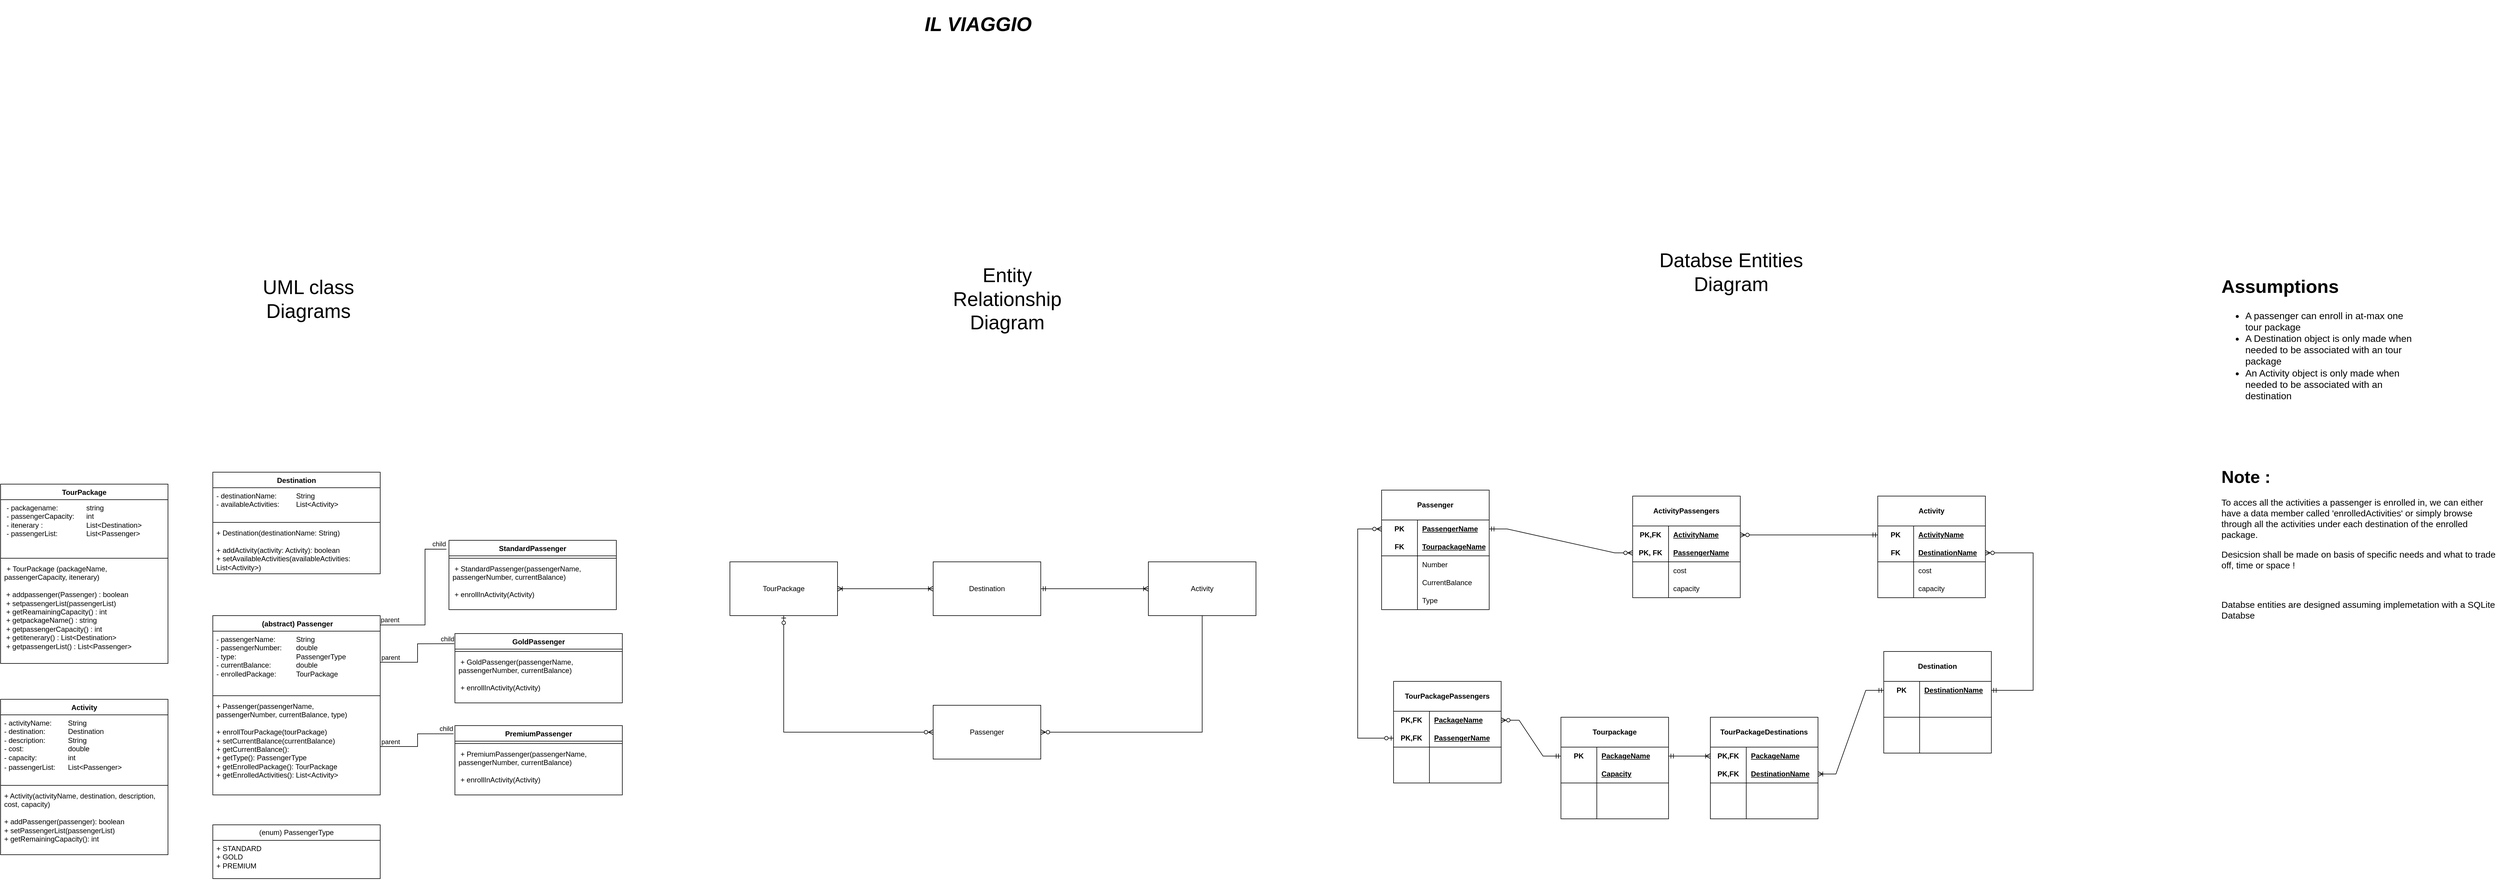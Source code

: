 <mxfile version="23.1.7" type="device">
  <diagram name="Page-1" id="e7e014a7-5840-1c2e-5031-d8a46d1fe8dd">
    <mxGraphModel dx="5293" dy="3886" grid="1" gridSize="10" guides="1" tooltips="1" connect="1" arrows="1" fold="1" page="1" pageScale="1" pageWidth="1169" pageHeight="826" background="none" math="0" shadow="0">
      <root>
        <mxCell id="0" />
        <mxCell id="1" parent="0" />
        <mxCell id="3XWq_ZR8eSszFhjnecql-42" value="Destination" style="swimlane;fontStyle=1;align=center;verticalAlign=top;childLayout=stackLayout;horizontal=1;startSize=26;horizontalStack=0;resizeParent=1;resizeParentMax=0;resizeLast=0;collapsible=1;marginBottom=0;whiteSpace=wrap;html=1;" parent="1" vertex="1">
          <mxGeometry x="425" y="60" width="280" height="170" as="geometry">
            <mxRectangle x="440" y="190" width="110" height="30" as="alternateBounds" />
          </mxGeometry>
        </mxCell>
        <mxCell id="3XWq_ZR8eSszFhjnecql-43" value="- destinationName: &lt;span style=&quot;white-space: pre;&quot;&gt;&#x9;&lt;span style=&quot;white-space: pre;&quot;&gt;&#x9;&lt;/span&gt;&lt;/span&gt;String&lt;br&gt;- availableActivities: &lt;span style=&quot;white-space: pre;&quot;&gt;&#x9;&lt;/span&gt;List&amp;lt;Activity&amp;gt;" style="text;strokeColor=none;fillColor=none;align=left;verticalAlign=top;spacingLeft=4;spacingRight=4;overflow=hidden;rotatable=0;points=[[0,0.5],[1,0.5]];portConstraint=eastwest;whiteSpace=wrap;html=1;" parent="3XWq_ZR8eSszFhjnecql-42" vertex="1">
          <mxGeometry y="26" width="280" height="54" as="geometry" />
        </mxCell>
        <mxCell id="3XWq_ZR8eSszFhjnecql-44" value="" style="line;strokeWidth=1;fillColor=none;align=left;verticalAlign=middle;spacingTop=-1;spacingLeft=3;spacingRight=3;rotatable=0;labelPosition=right;points=[];portConstraint=eastwest;strokeColor=inherit;" parent="3XWq_ZR8eSszFhjnecql-42" vertex="1">
          <mxGeometry y="80" width="280" height="8" as="geometry" />
        </mxCell>
        <mxCell id="3XWq_ZR8eSszFhjnecql-45" value="+ Destination(destinationName: String)&lt;br&gt;&lt;br&gt;+ addActivity(activity: Activity): boolean&lt;br&gt;+ setAvailableActivities(availableActivities: List&amp;lt;Activity&amp;gt;)&lt;br&gt;    " style="text;strokeColor=none;fillColor=none;align=left;verticalAlign=top;spacingLeft=4;spacingRight=4;overflow=hidden;rotatable=0;points=[[0,0.5],[1,0.5]];portConstraint=eastwest;whiteSpace=wrap;html=1;" parent="3XWq_ZR8eSszFhjnecql-42" vertex="1">
          <mxGeometry y="88" width="280" height="82" as="geometry" />
        </mxCell>
        <mxCell id="3XWq_ZR8eSszFhjnecql-46" value="Activity" style="swimlane;fontStyle=1;align=center;verticalAlign=top;childLayout=stackLayout;horizontal=1;startSize=26;horizontalStack=0;resizeParent=1;resizeParentMax=0;resizeLast=0;collapsible=1;marginBottom=0;whiteSpace=wrap;html=1;" parent="1" vertex="1">
          <mxGeometry x="70" y="440" width="280" height="260" as="geometry" />
        </mxCell>
        <mxCell id="3XWq_ZR8eSszFhjnecql-47" value="- activityName: &lt;span style=&quot;white-space: pre;&quot;&gt;&#x9;&lt;/span&gt;String&lt;br&gt;    - destination: &lt;span style=&quot;white-space: pre;&quot;&gt;&#x9;&lt;/span&gt;&lt;span style=&quot;white-space: pre;&quot;&gt;&#x9;&lt;/span&gt;Destination&lt;br&gt;    - description: &lt;span style=&quot;white-space: pre;&quot;&gt;&#x9;&lt;/span&gt;&lt;span style=&quot;white-space: pre;&quot;&gt;&#x9;&lt;/span&gt;String&lt;br&gt;- cost:&amp;nbsp;&lt;span style=&quot;white-space: pre;&quot;&gt;&#x9;&lt;/span&gt;&lt;span style=&quot;white-space: pre;&quot;&gt;&#x9;&lt;/span&gt;&lt;span style=&quot;white-space: pre;&quot;&gt;&#x9;&lt;/span&gt;double&lt;br&gt;- capacity:&lt;span style=&quot;white-space: pre;&quot;&gt;&#x9;&lt;/span&gt;&lt;span style=&quot;white-space: pre;&quot;&gt;&#x9;&lt;/span&gt;int&lt;br&gt;- passengerList: &lt;span style=&quot;white-space: pre;&quot;&gt;&#x9;&lt;/span&gt;List&amp;lt;Passenger&amp;gt;&lt;span style=&quot;color: rgb(255, 255, 255); font-family: &amp;quot;Söhne Mono&amp;quot;, Monaco, &amp;quot;Andale Mono&amp;quot;, &amp;quot;Ubuntu Mono&amp;quot;, monospace; font-size: 14px; background-color: rgb(13, 13, 13);&quot;&gt;&lt;br&gt;&lt;/span&gt;" style="text;strokeColor=none;fillColor=none;align=left;verticalAlign=top;spacingLeft=4;spacingRight=4;overflow=hidden;rotatable=0;points=[[0,0.5],[1,0.5]];portConstraint=eastwest;whiteSpace=wrap;html=1;" parent="3XWq_ZR8eSszFhjnecql-46" vertex="1">
          <mxGeometry y="26" width="280" height="114" as="geometry" />
        </mxCell>
        <mxCell id="3XWq_ZR8eSszFhjnecql-48" value="" style="line;strokeWidth=1;fillColor=none;align=left;verticalAlign=middle;spacingTop=-1;spacingLeft=3;spacingRight=3;rotatable=0;labelPosition=right;points=[];portConstraint=eastwest;strokeColor=inherit;" parent="3XWq_ZR8eSszFhjnecql-46" vertex="1">
          <mxGeometry y="140" width="280" height="8" as="geometry" />
        </mxCell>
        <mxCell id="3XWq_ZR8eSszFhjnecql-49" value="+ Activity(activityName, destination, description, cost, capacity)&lt;br&gt;&lt;br&gt;+ addPassenger(passenger): boolean&lt;br&gt;+ setPassengerList(passengerList)&lt;br&gt;+ getRemainingCapacity(): int" style="text;strokeColor=none;fillColor=none;align=left;verticalAlign=top;spacingLeft=4;spacingRight=4;overflow=hidden;rotatable=0;points=[[0,0.5],[1,0.5]];portConstraint=eastwest;whiteSpace=wrap;html=1;" parent="3XWq_ZR8eSszFhjnecql-46" vertex="1">
          <mxGeometry y="148" width="280" height="112" as="geometry" />
        </mxCell>
        <mxCell id="3XWq_ZR8eSszFhjnecql-50" value="&amp;nbsp;(abstract) Passenger" style="swimlane;fontStyle=1;align=center;verticalAlign=top;childLayout=stackLayout;horizontal=1;startSize=26;horizontalStack=0;resizeParent=1;resizeParentMax=0;resizeLast=0;collapsible=1;marginBottom=0;whiteSpace=wrap;html=1;" parent="1" vertex="1">
          <mxGeometry x="425" y="300" width="280" height="300" as="geometry" />
        </mxCell>
        <mxCell id="3XWq_ZR8eSszFhjnecql-51" value="- passengerName: &lt;span style=&quot;white-space: pre;&quot;&gt;&#x9;&lt;/span&gt;&lt;span style=&quot;white-space: pre;&quot;&gt;&#x9;&lt;/span&gt;String&lt;br&gt;- passengerNumber: &lt;span style=&quot;white-space: pre;&quot;&gt;&#x9;&lt;/span&gt;double&lt;br&gt;- type: &lt;span style=&quot;white-space: pre;&quot;&gt;&#x9;&lt;/span&gt;&lt;span style=&quot;white-space: pre;&quot;&gt;&#x9;&lt;/span&gt;&lt;span style=&quot;white-space: pre;&quot;&gt;&#x9;&lt;/span&gt;&lt;span style=&quot;white-space: pre;&quot;&gt;&#x9;&lt;/span&gt;PassengerType&lt;br&gt;- currentBalance: &lt;span style=&quot;white-space: pre;&quot;&gt;&#x9;&lt;/span&gt;&lt;span style=&quot;white-space: pre;&quot;&gt;&#x9;&lt;/span&gt;double&lt;br&gt;- enrolledPackage: &lt;span style=&quot;white-space: pre;&quot;&gt;&#x9;&lt;/span&gt;&lt;span style=&quot;white-space: pre;&quot;&gt;&#x9;&lt;/span&gt;TourPackage" style="text;strokeColor=none;fillColor=none;align=left;verticalAlign=top;spacingLeft=4;spacingRight=4;overflow=hidden;rotatable=0;points=[[0,0.5],[1,0.5]];portConstraint=eastwest;whiteSpace=wrap;html=1;" parent="3XWq_ZR8eSszFhjnecql-50" vertex="1">
          <mxGeometry y="26" width="280" height="104" as="geometry" />
        </mxCell>
        <mxCell id="3XWq_ZR8eSszFhjnecql-52" value="" style="line;strokeWidth=1;fillColor=none;align=left;verticalAlign=middle;spacingTop=-1;spacingLeft=3;spacingRight=3;rotatable=0;labelPosition=right;points=[];portConstraint=eastwest;strokeColor=inherit;" parent="3XWq_ZR8eSszFhjnecql-50" vertex="1">
          <mxGeometry y="130" width="280" height="8" as="geometry" />
        </mxCell>
        <mxCell id="3XWq_ZR8eSszFhjnecql-53" value="+ Passenger(passengerName,&amp;nbsp; passengerNumber, currentBalance, type)&lt;br&gt;&lt;br&gt;+ enrollTourPackage(tourPackage)&lt;br&gt;    + setCurrentBalance(currentBalance)&lt;br&gt; + getCurrentBalance():&lt;br&gt; + getType(): PassengerType&lt;br&gt;    + getEnrolledPackage(): TourPackage&lt;br&gt;    + getEnrolledActivities(): List&amp;lt;Activity&amp;gt;&lt;div&gt;&lt;br&gt;&lt;/div&gt;" style="text;strokeColor=none;fillColor=none;align=left;verticalAlign=top;spacingLeft=4;spacingRight=4;overflow=hidden;rotatable=0;points=[[0,0.5],[1,0.5]];portConstraint=eastwest;whiteSpace=wrap;html=1;" parent="3XWq_ZR8eSszFhjnecql-50" vertex="1">
          <mxGeometry y="138" width="280" height="162" as="geometry" />
        </mxCell>
        <mxCell id="3XWq_ZR8eSszFhjnecql-55" value="TourPackage" style="swimlane;fontStyle=1;align=center;verticalAlign=top;childLayout=stackLayout;horizontal=1;startSize=26;horizontalStack=0;resizeParent=1;resizeParentMax=0;resizeLast=0;collapsible=1;marginBottom=0;whiteSpace=wrap;html=1;" parent="1" vertex="1">
          <mxGeometry x="70" y="80" width="280" height="300" as="geometry" />
        </mxCell>
        <mxCell id="3XWq_ZR8eSszFhjnecql-56" value="&lt;p style=&quot;border-color: var(--border-color); margin: 0px 0px 0px 4px;&quot;&gt;- packagename:&amp;nbsp;&lt;span style=&quot;white-space: pre;&quot;&gt;&amp;nbsp;&amp;nbsp;&amp;nbsp;&amp;nbsp;&lt;span style=&quot;white-space: pre;&quot;&gt;&#x9;&lt;/span&gt;&lt;span style=&quot;white-space: pre;&quot;&gt;&#x9;&lt;/span&gt;&lt;/span&gt;&lt;span style=&quot;border-color: var(--border-color);&quot;&gt;&lt;/span&gt;string&lt;/p&gt;&lt;p style=&quot;border-color: var(--border-color); margin: 0px 0px 0px 4px;&quot;&gt;- passengerCapacity:&amp;nbsp;&lt;span style=&quot;border-color: var(--border-color);&quot;&gt;&lt;span style=&quot;white-space: pre;&quot;&gt;&amp;nbsp;&amp;nbsp;&amp;nbsp;&amp;nbsp;&lt;span style=&quot;white-space: pre;&quot;&gt;&#x9;&lt;/span&gt;&lt;/span&gt;&lt;/span&gt;int&lt;/p&gt;&lt;p style=&quot;border-color: var(--border-color); margin: 0px 0px 0px 4px;&quot;&gt;- itenerary :&amp;nbsp;&lt;span style=&quot;border-color: var(--border-color);&quot;&gt;&lt;span style=&quot;white-space: pre;&quot;&gt;&amp;nbsp;&amp;nbsp;&amp;nbsp;&amp;nbsp;&lt;/span&gt;&lt;/span&gt;&lt;span style=&quot;border-color: var(--border-color);&quot;&gt;&lt;span style=&quot;white-space: pre;&quot;&gt;&amp;nbsp;&amp;nbsp;&amp;nbsp;&amp;nbsp;&lt;/span&gt;&lt;/span&gt;&lt;span style=&quot;border-color: var(--border-color);&quot;&gt;&lt;span style=&quot;white-space: pre;&quot;&gt;&amp;nbsp;&amp;nbsp;&amp;nbsp;&amp;nbsp;&lt;span style=&quot;white-space: pre;&quot;&gt;&#x9;&lt;/span&gt;&lt;span style=&quot;white-space: pre;&quot;&gt;&#x9;&lt;/span&gt;&lt;/span&gt;&lt;/span&gt;List&amp;lt;Destination&amp;gt;&lt;/p&gt;&lt;p style=&quot;border-color: var(--border-color); margin: 0px 0px 0px 4px;&quot;&gt;- passengerList:&amp;nbsp;&lt;span style=&quot;border-color: var(--border-color);&quot;&gt;&lt;span style=&quot;white-space: pre;&quot;&gt;&amp;nbsp;&amp;nbsp;&amp;nbsp;&amp;nbsp;&lt;/span&gt;&lt;/span&gt;&lt;span style=&quot;border-color: var(--border-color);&quot;&gt;&lt;span style=&quot;white-space: pre;&quot;&gt;&amp;nbsp;&amp;nbsp;&amp;nbsp;&amp;nbsp;&lt;span style=&quot;white-space: pre;&quot;&gt;&#x9;&lt;/span&gt;&lt;/span&gt;&lt;/span&gt;List&amp;lt;Passenger&amp;gt;&lt;/p&gt;" style="text;strokeColor=none;fillColor=none;align=left;verticalAlign=top;spacingLeft=4;spacingRight=4;overflow=hidden;rotatable=0;points=[[0,0.5],[1,0.5]];portConstraint=eastwest;whiteSpace=wrap;html=1;" parent="3XWq_ZR8eSszFhjnecql-55" vertex="1">
          <mxGeometry y="26" width="280" height="94" as="geometry" />
        </mxCell>
        <mxCell id="3XWq_ZR8eSszFhjnecql-57" value="" style="line;strokeWidth=1;fillColor=none;align=left;verticalAlign=middle;spacingTop=-1;spacingLeft=3;spacingRight=3;rotatable=0;labelPosition=right;points=[];portConstraint=eastwest;strokeColor=inherit;" parent="3XWq_ZR8eSszFhjnecql-55" vertex="1">
          <mxGeometry y="120" width="280" height="8" as="geometry" />
        </mxCell>
        <mxCell id="3XWq_ZR8eSszFhjnecql-58" value="&lt;p style=&quot;border-color: var(--border-color); margin: 0px 0px 0px 4px;&quot;&gt;+ TourPackage (packageName,&lt;/p&gt;passengerCapacity, itenerary)&lt;br style=&quot;border-color: var(--border-color);&quot;&gt;&lt;br style=&quot;border-color: var(--border-color);&quot;&gt;&amp;nbsp;+ addpassenger(Passenger) : boolean&lt;br style=&quot;border-color: var(--border-color);&quot;&gt;&amp;nbsp;+ setpassengerList(passengerList)&lt;br style=&quot;border-color: var(--border-color);&quot;&gt;&amp;nbsp;+ getReamainingCapacity() : int&lt;br style=&quot;border-color: var(--border-color);&quot;&gt;&amp;nbsp;+ getpackageName() : string&lt;br style=&quot;border-color: var(--border-color);&quot;&gt;&amp;nbsp;+ getpassengerCapacity() : int&lt;br style=&quot;border-color: var(--border-color);&quot;&gt;&amp;nbsp;+ getitenerary() : List&amp;lt;Destination&amp;gt;&lt;br style=&quot;border-color: var(--border-color);&quot;&gt;&amp;nbsp;+ getpassengerList() : List&amp;lt;Passenger&amp;gt;" style="text;strokeColor=none;fillColor=none;align=left;verticalAlign=top;spacingLeft=4;spacingRight=4;overflow=hidden;rotatable=0;points=[[0,0.5],[1,0.5]];portConstraint=eastwest;whiteSpace=wrap;html=1;" parent="3XWq_ZR8eSszFhjnecql-55" vertex="1">
          <mxGeometry y="128" width="280" height="172" as="geometry" />
        </mxCell>
        <mxCell id="sInDDDxYRzVQICZMeEuo-1" value="(enum) PassengerType" style="swimlane;fontStyle=0;childLayout=stackLayout;horizontal=1;startSize=26;fillColor=none;horizontalStack=0;resizeParent=1;resizeParentMax=0;resizeLast=0;collapsible=1;marginBottom=0;whiteSpace=wrap;html=1;" vertex="1" parent="1">
          <mxGeometry x="425" y="650" width="280" height="90" as="geometry" />
        </mxCell>
        <mxCell id="sInDDDxYRzVQICZMeEuo-3" value="+ STANDARD&lt;br&gt;+ GOLD&lt;br&gt;+ PREMIUM" style="text;strokeColor=none;fillColor=none;align=left;verticalAlign=top;spacingLeft=4;spacingRight=4;overflow=hidden;rotatable=0;points=[[0,0.5],[1,0.5]];portConstraint=eastwest;whiteSpace=wrap;html=1;" vertex="1" parent="sInDDDxYRzVQICZMeEuo-1">
          <mxGeometry y="26" width="280" height="64" as="geometry" />
        </mxCell>
        <mxCell id="sInDDDxYRzVQICZMeEuo-5" value="TourPackage" style="html=1;whiteSpace=wrap;" vertex="1" parent="1">
          <mxGeometry x="1290" y="210" width="180" height="90" as="geometry" />
        </mxCell>
        <mxCell id="sInDDDxYRzVQICZMeEuo-7" value="Destination" style="html=1;whiteSpace=wrap;" vertex="1" parent="1">
          <mxGeometry x="1630" y="210" width="180" height="90" as="geometry" />
        </mxCell>
        <mxCell id="sInDDDxYRzVQICZMeEuo-8" value="Activity" style="html=1;whiteSpace=wrap;" vertex="1" parent="1">
          <mxGeometry x="1990" y="210" width="180" height="90" as="geometry" />
        </mxCell>
        <mxCell id="sInDDDxYRzVQICZMeEuo-9" value="Passenger" style="html=1;whiteSpace=wrap;" vertex="1" parent="1">
          <mxGeometry x="1630" y="450" width="180" height="90" as="geometry" />
        </mxCell>
        <mxCell id="sInDDDxYRzVQICZMeEuo-30" value="" style="fontSize=12;html=1;endArrow=ERzeroToMany;startArrow=ERzeroToOne;rounded=0;exitX=0.5;exitY=1;exitDx=0;exitDy=0;entryX=0;entryY=0.5;entryDx=0;entryDy=0;edgeStyle=orthogonalEdgeStyle;startFill=0;" edge="1" parent="1" source="sInDDDxYRzVQICZMeEuo-5" target="sInDDDxYRzVQICZMeEuo-9">
          <mxGeometry width="100" height="100" relative="1" as="geometry">
            <mxPoint x="1300" y="520" as="sourcePoint" />
            <mxPoint x="1580" y="680" as="targetPoint" />
          </mxGeometry>
        </mxCell>
        <mxCell id="sInDDDxYRzVQICZMeEuo-31" value="" style="edgeStyle=entityRelationEdgeStyle;fontSize=12;html=1;endArrow=ERoneToMany;startArrow=ERoneToMany;rounded=0;entryX=0;entryY=0.5;entryDx=0;entryDy=0;exitX=1;exitY=0.5;exitDx=0;exitDy=0;" edge="1" parent="1" source="sInDDDxYRzVQICZMeEuo-5" target="sInDDDxYRzVQICZMeEuo-7">
          <mxGeometry width="100" height="100" relative="1" as="geometry">
            <mxPoint x="1530" y="370" as="sourcePoint" />
            <mxPoint x="1630" y="270" as="targetPoint" />
          </mxGeometry>
        </mxCell>
        <mxCell id="sInDDDxYRzVQICZMeEuo-32" value="" style="edgeStyle=entityRelationEdgeStyle;fontSize=12;html=1;endArrow=ERoneToMany;startArrow=ERmandOne;rounded=0;exitX=1;exitY=0.5;exitDx=0;exitDy=0;entryX=0;entryY=0.5;entryDx=0;entryDy=0;" edge="1" parent="1" source="sInDDDxYRzVQICZMeEuo-7" target="sInDDDxYRzVQICZMeEuo-8">
          <mxGeometry width="100" height="100" relative="1" as="geometry">
            <mxPoint x="1570" y="500" as="sourcePoint" />
            <mxPoint x="1690" y="410" as="targetPoint" />
            <Array as="points">
              <mxPoint x="1990" y="265" />
            </Array>
          </mxGeometry>
        </mxCell>
        <mxCell id="sInDDDxYRzVQICZMeEuo-33" value="" style="edgeStyle=orthogonalEdgeStyle;fontSize=12;html=1;endArrow=ERzeroToMany;endFill=1;rounded=0;entryX=1;entryY=0.5;entryDx=0;entryDy=0;exitX=0.5;exitY=1;exitDx=0;exitDy=0;" edge="1" parent="1" source="sInDDDxYRzVQICZMeEuo-8" target="sInDDDxYRzVQICZMeEuo-9">
          <mxGeometry width="100" height="100" relative="1" as="geometry">
            <mxPoint x="1930" y="523" as="sourcePoint" />
            <mxPoint x="2010" y="430" as="targetPoint" />
          </mxGeometry>
        </mxCell>
        <mxCell id="sInDDDxYRzVQICZMeEuo-34" value="&lt;font style=&quot;font-size: 33px;&quot;&gt;&lt;b&gt;&lt;i&gt;IL VIAGGIO&amp;nbsp;&lt;/i&gt;&lt;/b&gt;&lt;/font&gt;" style="text;html=1;align=center;verticalAlign=middle;whiteSpace=wrap;rounded=0;" vertex="1" parent="1">
          <mxGeometry x="1590" y="-730" width="240" height="80" as="geometry" />
        </mxCell>
        <mxCell id="sInDDDxYRzVQICZMeEuo-35" value="&lt;font style=&quot;font-size: 33px;&quot;&gt;UML class Diagrams&lt;/font&gt;" style="text;html=1;align=center;verticalAlign=middle;whiteSpace=wrap;rounded=0;" vertex="1" parent="1">
          <mxGeometry x="460" y="-280" width="250" height="100" as="geometry" />
        </mxCell>
        <mxCell id="sInDDDxYRzVQICZMeEuo-36" value="&lt;font style=&quot;font-size: 33px;&quot;&gt;Entity Relationship Diagram&lt;/font&gt;" style="text;html=1;align=center;verticalAlign=middle;whiteSpace=wrap;rounded=0;" vertex="1" parent="1">
          <mxGeometry x="1629" y="-295" width="250" height="130" as="geometry" />
        </mxCell>
        <mxCell id="sInDDDxYRzVQICZMeEuo-38" value="Tourpackage" style="shape=table;startSize=50;container=1;collapsible=1;childLayout=tableLayout;fixedRows=1;rowLines=0;fontStyle=1;align=center;resizeLast=1;html=1;whiteSpace=wrap;" vertex="1" parent="1">
          <mxGeometry x="2680.14" y="470" width="180" height="170" as="geometry" />
        </mxCell>
        <mxCell id="sInDDDxYRzVQICZMeEuo-39" value="" style="shape=tableRow;horizontal=0;startSize=0;swimlaneHead=0;swimlaneBody=0;fillColor=none;collapsible=0;dropTarget=0;points=[[0,0.5],[1,0.5]];portConstraint=eastwest;top=0;left=0;right=0;bottom=0;html=1;" vertex="1" parent="sInDDDxYRzVQICZMeEuo-38">
          <mxGeometry y="50" width="180" height="30" as="geometry" />
        </mxCell>
        <mxCell id="sInDDDxYRzVQICZMeEuo-40" value="PK" style="shape=partialRectangle;connectable=0;fillColor=none;top=0;left=0;bottom=0;right=0;fontStyle=1;overflow=hidden;html=1;whiteSpace=wrap;" vertex="1" parent="sInDDDxYRzVQICZMeEuo-39">
          <mxGeometry width="60" height="30" as="geometry">
            <mxRectangle width="60" height="30" as="alternateBounds" />
          </mxGeometry>
        </mxCell>
        <mxCell id="sInDDDxYRzVQICZMeEuo-41" value="PackageName" style="shape=partialRectangle;connectable=0;fillColor=none;top=0;left=0;bottom=0;right=0;align=left;spacingLeft=6;fontStyle=5;overflow=hidden;html=1;whiteSpace=wrap;" vertex="1" parent="sInDDDxYRzVQICZMeEuo-39">
          <mxGeometry x="60" width="120" height="30" as="geometry">
            <mxRectangle width="120" height="30" as="alternateBounds" />
          </mxGeometry>
        </mxCell>
        <mxCell id="sInDDDxYRzVQICZMeEuo-42" value="" style="shape=tableRow;horizontal=0;startSize=0;swimlaneHead=0;swimlaneBody=0;fillColor=none;collapsible=0;dropTarget=0;points=[[0,0.5],[1,0.5]];portConstraint=eastwest;top=0;left=0;right=0;bottom=1;html=1;" vertex="1" parent="sInDDDxYRzVQICZMeEuo-38">
          <mxGeometry y="80" width="180" height="30" as="geometry" />
        </mxCell>
        <mxCell id="sInDDDxYRzVQICZMeEuo-43" value="" style="shape=partialRectangle;connectable=0;fillColor=none;top=0;left=0;bottom=0;right=0;fontStyle=1;overflow=hidden;html=1;whiteSpace=wrap;" vertex="1" parent="sInDDDxYRzVQICZMeEuo-42">
          <mxGeometry width="60" height="30" as="geometry">
            <mxRectangle width="60" height="30" as="alternateBounds" />
          </mxGeometry>
        </mxCell>
        <mxCell id="sInDDDxYRzVQICZMeEuo-44" value="Capacity" style="shape=partialRectangle;connectable=0;fillColor=none;top=0;left=0;bottom=0;right=0;align=left;spacingLeft=6;fontStyle=5;overflow=hidden;html=1;whiteSpace=wrap;" vertex="1" parent="sInDDDxYRzVQICZMeEuo-42">
          <mxGeometry x="60" width="120" height="30" as="geometry">
            <mxRectangle width="120" height="30" as="alternateBounds" />
          </mxGeometry>
        </mxCell>
        <mxCell id="sInDDDxYRzVQICZMeEuo-45" value="" style="shape=tableRow;horizontal=0;startSize=0;swimlaneHead=0;swimlaneBody=0;fillColor=none;collapsible=0;dropTarget=0;points=[[0,0.5],[1,0.5]];portConstraint=eastwest;top=0;left=0;right=0;bottom=0;html=1;" vertex="1" parent="sInDDDxYRzVQICZMeEuo-38">
          <mxGeometry y="110" width="180" height="30" as="geometry" />
        </mxCell>
        <mxCell id="sInDDDxYRzVQICZMeEuo-46" value="" style="shape=partialRectangle;connectable=0;fillColor=none;top=0;left=0;bottom=0;right=0;editable=1;overflow=hidden;html=1;whiteSpace=wrap;" vertex="1" parent="sInDDDxYRzVQICZMeEuo-45">
          <mxGeometry width="60" height="30" as="geometry">
            <mxRectangle width="60" height="30" as="alternateBounds" />
          </mxGeometry>
        </mxCell>
        <mxCell id="sInDDDxYRzVQICZMeEuo-47" value="" style="shape=partialRectangle;connectable=0;fillColor=none;top=0;left=0;bottom=0;right=0;align=left;spacingLeft=6;overflow=hidden;html=1;whiteSpace=wrap;" vertex="1" parent="sInDDDxYRzVQICZMeEuo-45">
          <mxGeometry x="60" width="120" height="30" as="geometry">
            <mxRectangle width="120" height="30" as="alternateBounds" />
          </mxGeometry>
        </mxCell>
        <mxCell id="sInDDDxYRzVQICZMeEuo-48" value="" style="shape=tableRow;horizontal=0;startSize=0;swimlaneHead=0;swimlaneBody=0;fillColor=none;collapsible=0;dropTarget=0;points=[[0,0.5],[1,0.5]];portConstraint=eastwest;top=0;left=0;right=0;bottom=0;html=1;" vertex="1" parent="sInDDDxYRzVQICZMeEuo-38">
          <mxGeometry y="140" width="180" height="30" as="geometry" />
        </mxCell>
        <mxCell id="sInDDDxYRzVQICZMeEuo-49" value="" style="shape=partialRectangle;connectable=0;fillColor=none;top=0;left=0;bottom=0;right=0;editable=1;overflow=hidden;html=1;whiteSpace=wrap;" vertex="1" parent="sInDDDxYRzVQICZMeEuo-48">
          <mxGeometry width="60" height="30" as="geometry">
            <mxRectangle width="60" height="30" as="alternateBounds" />
          </mxGeometry>
        </mxCell>
        <mxCell id="sInDDDxYRzVQICZMeEuo-50" value="" style="shape=partialRectangle;connectable=0;fillColor=none;top=0;left=0;bottom=0;right=0;align=left;spacingLeft=6;overflow=hidden;html=1;whiteSpace=wrap;" vertex="1" parent="sInDDDxYRzVQICZMeEuo-48">
          <mxGeometry x="60" width="120" height="30" as="geometry">
            <mxRectangle width="120" height="30" as="alternateBounds" />
          </mxGeometry>
        </mxCell>
        <mxCell id="sInDDDxYRzVQICZMeEuo-64" value="TourPackageDestinations" style="shape=table;startSize=50;container=1;collapsible=1;childLayout=tableLayout;fixedRows=1;rowLines=0;fontStyle=1;align=center;resizeLast=1;html=1;whiteSpace=wrap;" vertex="1" parent="1">
          <mxGeometry x="2930.14" y="470" width="180" height="170" as="geometry" />
        </mxCell>
        <mxCell id="sInDDDxYRzVQICZMeEuo-65" value="" style="shape=tableRow;horizontal=0;startSize=0;swimlaneHead=0;swimlaneBody=0;fillColor=none;collapsible=0;dropTarget=0;points=[[0,0.5],[1,0.5]];portConstraint=eastwest;top=0;left=0;right=0;bottom=0;html=1;" vertex="1" parent="sInDDDxYRzVQICZMeEuo-64">
          <mxGeometry y="50" width="180" height="30" as="geometry" />
        </mxCell>
        <mxCell id="sInDDDxYRzVQICZMeEuo-66" value="PK,FK" style="shape=partialRectangle;connectable=0;fillColor=none;top=0;left=0;bottom=0;right=0;fontStyle=1;overflow=hidden;html=1;whiteSpace=wrap;" vertex="1" parent="sInDDDxYRzVQICZMeEuo-65">
          <mxGeometry width="60" height="30" as="geometry">
            <mxRectangle width="60" height="30" as="alternateBounds" />
          </mxGeometry>
        </mxCell>
        <mxCell id="sInDDDxYRzVQICZMeEuo-67" value="PackageName" style="shape=partialRectangle;connectable=0;fillColor=none;top=0;left=0;bottom=0;right=0;align=left;spacingLeft=6;fontStyle=5;overflow=hidden;html=1;whiteSpace=wrap;" vertex="1" parent="sInDDDxYRzVQICZMeEuo-65">
          <mxGeometry x="60" width="120" height="30" as="geometry">
            <mxRectangle width="120" height="30" as="alternateBounds" />
          </mxGeometry>
        </mxCell>
        <mxCell id="sInDDDxYRzVQICZMeEuo-68" value="" style="shape=tableRow;horizontal=0;startSize=0;swimlaneHead=0;swimlaneBody=0;fillColor=none;collapsible=0;dropTarget=0;points=[[0,0.5],[1,0.5]];portConstraint=eastwest;top=0;left=0;right=0;bottom=1;html=1;" vertex="1" parent="sInDDDxYRzVQICZMeEuo-64">
          <mxGeometry y="80" width="180" height="30" as="geometry" />
        </mxCell>
        <mxCell id="sInDDDxYRzVQICZMeEuo-69" value="PK,FK" style="shape=partialRectangle;connectable=0;fillColor=none;top=0;left=0;bottom=0;right=0;fontStyle=1;overflow=hidden;html=1;whiteSpace=wrap;" vertex="1" parent="sInDDDxYRzVQICZMeEuo-68">
          <mxGeometry width="60" height="30" as="geometry">
            <mxRectangle width="60" height="30" as="alternateBounds" />
          </mxGeometry>
        </mxCell>
        <mxCell id="sInDDDxYRzVQICZMeEuo-70" value="DestinationName" style="shape=partialRectangle;connectable=0;fillColor=none;top=0;left=0;bottom=0;right=0;align=left;spacingLeft=6;fontStyle=5;overflow=hidden;html=1;whiteSpace=wrap;" vertex="1" parent="sInDDDxYRzVQICZMeEuo-68">
          <mxGeometry x="60" width="120" height="30" as="geometry">
            <mxRectangle width="120" height="30" as="alternateBounds" />
          </mxGeometry>
        </mxCell>
        <mxCell id="sInDDDxYRzVQICZMeEuo-71" value="" style="shape=tableRow;horizontal=0;startSize=0;swimlaneHead=0;swimlaneBody=0;fillColor=none;collapsible=0;dropTarget=0;points=[[0,0.5],[1,0.5]];portConstraint=eastwest;top=0;left=0;right=0;bottom=0;html=1;" vertex="1" parent="sInDDDxYRzVQICZMeEuo-64">
          <mxGeometry y="110" width="180" height="30" as="geometry" />
        </mxCell>
        <mxCell id="sInDDDxYRzVQICZMeEuo-72" value="" style="shape=partialRectangle;connectable=0;fillColor=none;top=0;left=0;bottom=0;right=0;editable=1;overflow=hidden;html=1;whiteSpace=wrap;" vertex="1" parent="sInDDDxYRzVQICZMeEuo-71">
          <mxGeometry width="60" height="30" as="geometry">
            <mxRectangle width="60" height="30" as="alternateBounds" />
          </mxGeometry>
        </mxCell>
        <mxCell id="sInDDDxYRzVQICZMeEuo-73" value="" style="shape=partialRectangle;connectable=0;fillColor=none;top=0;left=0;bottom=0;right=0;align=left;spacingLeft=6;overflow=hidden;html=1;whiteSpace=wrap;" vertex="1" parent="sInDDDxYRzVQICZMeEuo-71">
          <mxGeometry x="60" width="120" height="30" as="geometry">
            <mxRectangle width="120" height="30" as="alternateBounds" />
          </mxGeometry>
        </mxCell>
        <mxCell id="sInDDDxYRzVQICZMeEuo-74" value="" style="shape=tableRow;horizontal=0;startSize=0;swimlaneHead=0;swimlaneBody=0;fillColor=none;collapsible=0;dropTarget=0;points=[[0,0.5],[1,0.5]];portConstraint=eastwest;top=0;left=0;right=0;bottom=0;html=1;" vertex="1" parent="sInDDDxYRzVQICZMeEuo-64">
          <mxGeometry y="140" width="180" height="30" as="geometry" />
        </mxCell>
        <mxCell id="sInDDDxYRzVQICZMeEuo-75" value="" style="shape=partialRectangle;connectable=0;fillColor=none;top=0;left=0;bottom=0;right=0;editable=1;overflow=hidden;html=1;whiteSpace=wrap;" vertex="1" parent="sInDDDxYRzVQICZMeEuo-74">
          <mxGeometry width="60" height="30" as="geometry">
            <mxRectangle width="60" height="30" as="alternateBounds" />
          </mxGeometry>
        </mxCell>
        <mxCell id="sInDDDxYRzVQICZMeEuo-76" value="" style="shape=partialRectangle;connectable=0;fillColor=none;top=0;left=0;bottom=0;right=0;align=left;spacingLeft=6;overflow=hidden;html=1;whiteSpace=wrap;" vertex="1" parent="sInDDDxYRzVQICZMeEuo-74">
          <mxGeometry x="60" width="120" height="30" as="geometry">
            <mxRectangle width="120" height="30" as="alternateBounds" />
          </mxGeometry>
        </mxCell>
        <mxCell id="sInDDDxYRzVQICZMeEuo-100" value="Activity" style="shape=table;startSize=50;container=1;collapsible=1;childLayout=tableLayout;fixedRows=1;rowLines=0;fontStyle=1;align=center;resizeLast=1;html=1;whiteSpace=wrap;" vertex="1" parent="1">
          <mxGeometry x="3210.14" y="100" width="180" height="170" as="geometry" />
        </mxCell>
        <mxCell id="sInDDDxYRzVQICZMeEuo-101" value="" style="shape=tableRow;horizontal=0;startSize=0;swimlaneHead=0;swimlaneBody=0;fillColor=none;collapsible=0;dropTarget=0;points=[[0,0.5],[1,0.5]];portConstraint=eastwest;top=0;left=0;right=0;bottom=0;html=1;" vertex="1" parent="sInDDDxYRzVQICZMeEuo-100">
          <mxGeometry y="50" width="180" height="30" as="geometry" />
        </mxCell>
        <mxCell id="sInDDDxYRzVQICZMeEuo-102" value="PK" style="shape=partialRectangle;connectable=0;fillColor=none;top=0;left=0;bottom=0;right=0;fontStyle=1;overflow=hidden;html=1;whiteSpace=wrap;" vertex="1" parent="sInDDDxYRzVQICZMeEuo-101">
          <mxGeometry width="60" height="30" as="geometry">
            <mxRectangle width="60" height="30" as="alternateBounds" />
          </mxGeometry>
        </mxCell>
        <mxCell id="sInDDDxYRzVQICZMeEuo-103" value="ActivityName" style="shape=partialRectangle;connectable=0;fillColor=none;top=0;left=0;bottom=0;right=0;align=left;spacingLeft=6;fontStyle=5;overflow=hidden;html=1;whiteSpace=wrap;" vertex="1" parent="sInDDDxYRzVQICZMeEuo-101">
          <mxGeometry x="60" width="120" height="30" as="geometry">
            <mxRectangle width="120" height="30" as="alternateBounds" />
          </mxGeometry>
        </mxCell>
        <mxCell id="sInDDDxYRzVQICZMeEuo-104" value="" style="shape=tableRow;horizontal=0;startSize=0;swimlaneHead=0;swimlaneBody=0;fillColor=none;collapsible=0;dropTarget=0;points=[[0,0.5],[1,0.5]];portConstraint=eastwest;top=0;left=0;right=0;bottom=1;html=1;" vertex="1" parent="sInDDDxYRzVQICZMeEuo-100">
          <mxGeometry y="80" width="180" height="30" as="geometry" />
        </mxCell>
        <mxCell id="sInDDDxYRzVQICZMeEuo-105" value="FK" style="shape=partialRectangle;connectable=0;fillColor=none;top=0;left=0;bottom=0;right=0;fontStyle=1;overflow=hidden;html=1;whiteSpace=wrap;" vertex="1" parent="sInDDDxYRzVQICZMeEuo-104">
          <mxGeometry width="60" height="30" as="geometry">
            <mxRectangle width="60" height="30" as="alternateBounds" />
          </mxGeometry>
        </mxCell>
        <mxCell id="sInDDDxYRzVQICZMeEuo-106" value="DestinationName" style="shape=partialRectangle;connectable=0;fillColor=none;top=0;left=0;bottom=0;right=0;align=left;spacingLeft=6;fontStyle=5;overflow=hidden;html=1;whiteSpace=wrap;" vertex="1" parent="sInDDDxYRzVQICZMeEuo-104">
          <mxGeometry x="60" width="120" height="30" as="geometry">
            <mxRectangle width="120" height="30" as="alternateBounds" />
          </mxGeometry>
        </mxCell>
        <mxCell id="sInDDDxYRzVQICZMeEuo-107" value="" style="shape=tableRow;horizontal=0;startSize=0;swimlaneHead=0;swimlaneBody=0;fillColor=none;collapsible=0;dropTarget=0;points=[[0,0.5],[1,0.5]];portConstraint=eastwest;top=0;left=0;right=0;bottom=0;html=1;" vertex="1" parent="sInDDDxYRzVQICZMeEuo-100">
          <mxGeometry y="110" width="180" height="30" as="geometry" />
        </mxCell>
        <mxCell id="sInDDDxYRzVQICZMeEuo-108" value="" style="shape=partialRectangle;connectable=0;fillColor=none;top=0;left=0;bottom=0;right=0;editable=1;overflow=hidden;html=1;whiteSpace=wrap;" vertex="1" parent="sInDDDxYRzVQICZMeEuo-107">
          <mxGeometry width="60" height="30" as="geometry">
            <mxRectangle width="60" height="30" as="alternateBounds" />
          </mxGeometry>
        </mxCell>
        <mxCell id="sInDDDxYRzVQICZMeEuo-109" value="cost" style="shape=partialRectangle;connectable=0;fillColor=none;top=0;left=0;bottom=0;right=0;align=left;spacingLeft=6;overflow=hidden;html=1;whiteSpace=wrap;" vertex="1" parent="sInDDDxYRzVQICZMeEuo-107">
          <mxGeometry x="60" width="120" height="30" as="geometry">
            <mxRectangle width="120" height="30" as="alternateBounds" />
          </mxGeometry>
        </mxCell>
        <mxCell id="sInDDDxYRzVQICZMeEuo-110" value="" style="shape=tableRow;horizontal=0;startSize=0;swimlaneHead=0;swimlaneBody=0;fillColor=none;collapsible=0;dropTarget=0;points=[[0,0.5],[1,0.5]];portConstraint=eastwest;top=0;left=0;right=0;bottom=0;html=1;" vertex="1" parent="sInDDDxYRzVQICZMeEuo-100">
          <mxGeometry y="140" width="180" height="30" as="geometry" />
        </mxCell>
        <mxCell id="sInDDDxYRzVQICZMeEuo-111" value="" style="shape=partialRectangle;connectable=0;fillColor=none;top=0;left=0;bottom=0;right=0;editable=1;overflow=hidden;html=1;whiteSpace=wrap;" vertex="1" parent="sInDDDxYRzVQICZMeEuo-110">
          <mxGeometry width="60" height="30" as="geometry">
            <mxRectangle width="60" height="30" as="alternateBounds" />
          </mxGeometry>
        </mxCell>
        <mxCell id="sInDDDxYRzVQICZMeEuo-112" value="capacity" style="shape=partialRectangle;connectable=0;fillColor=none;top=0;left=0;bottom=0;right=0;align=left;spacingLeft=6;overflow=hidden;html=1;whiteSpace=wrap;" vertex="1" parent="sInDDDxYRzVQICZMeEuo-110">
          <mxGeometry x="60" width="120" height="30" as="geometry">
            <mxRectangle width="120" height="30" as="alternateBounds" />
          </mxGeometry>
        </mxCell>
        <mxCell id="sInDDDxYRzVQICZMeEuo-113" value="ActivityPassengers" style="shape=table;startSize=50;container=1;collapsible=1;childLayout=tableLayout;fixedRows=1;rowLines=0;fontStyle=1;align=center;resizeLast=1;html=1;whiteSpace=wrap;" vertex="1" parent="1">
          <mxGeometry x="2800.14" y="100" width="180" height="170" as="geometry" />
        </mxCell>
        <mxCell id="sInDDDxYRzVQICZMeEuo-114" value="" style="shape=tableRow;horizontal=0;startSize=0;swimlaneHead=0;swimlaneBody=0;fillColor=none;collapsible=0;dropTarget=0;points=[[0,0.5],[1,0.5]];portConstraint=eastwest;top=0;left=0;right=0;bottom=0;html=1;" vertex="1" parent="sInDDDxYRzVQICZMeEuo-113">
          <mxGeometry y="50" width="180" height="30" as="geometry" />
        </mxCell>
        <mxCell id="sInDDDxYRzVQICZMeEuo-115" value="PK,FK" style="shape=partialRectangle;connectable=0;fillColor=none;top=0;left=0;bottom=0;right=0;fontStyle=1;overflow=hidden;html=1;whiteSpace=wrap;" vertex="1" parent="sInDDDxYRzVQICZMeEuo-114">
          <mxGeometry width="60" height="30" as="geometry">
            <mxRectangle width="60" height="30" as="alternateBounds" />
          </mxGeometry>
        </mxCell>
        <mxCell id="sInDDDxYRzVQICZMeEuo-116" value="ActivityName" style="shape=partialRectangle;connectable=0;fillColor=none;top=0;left=0;bottom=0;right=0;align=left;spacingLeft=6;fontStyle=5;overflow=hidden;html=1;whiteSpace=wrap;" vertex="1" parent="sInDDDxYRzVQICZMeEuo-114">
          <mxGeometry x="60" width="120" height="30" as="geometry">
            <mxRectangle width="120" height="30" as="alternateBounds" />
          </mxGeometry>
        </mxCell>
        <mxCell id="sInDDDxYRzVQICZMeEuo-117" value="" style="shape=tableRow;horizontal=0;startSize=0;swimlaneHead=0;swimlaneBody=0;fillColor=none;collapsible=0;dropTarget=0;points=[[0,0.5],[1,0.5]];portConstraint=eastwest;top=0;left=0;right=0;bottom=1;html=1;" vertex="1" parent="sInDDDxYRzVQICZMeEuo-113">
          <mxGeometry y="80" width="180" height="30" as="geometry" />
        </mxCell>
        <mxCell id="sInDDDxYRzVQICZMeEuo-118" value="PK, FK" style="shape=partialRectangle;connectable=0;fillColor=none;top=0;left=0;bottom=0;right=0;fontStyle=1;overflow=hidden;html=1;whiteSpace=wrap;" vertex="1" parent="sInDDDxYRzVQICZMeEuo-117">
          <mxGeometry width="60" height="30" as="geometry">
            <mxRectangle width="60" height="30" as="alternateBounds" />
          </mxGeometry>
        </mxCell>
        <mxCell id="sInDDDxYRzVQICZMeEuo-119" value="PassengerName" style="shape=partialRectangle;connectable=0;fillColor=none;top=0;left=0;bottom=0;right=0;align=left;spacingLeft=6;fontStyle=5;overflow=hidden;html=1;whiteSpace=wrap;" vertex="1" parent="sInDDDxYRzVQICZMeEuo-117">
          <mxGeometry x="60" width="120" height="30" as="geometry">
            <mxRectangle width="120" height="30" as="alternateBounds" />
          </mxGeometry>
        </mxCell>
        <mxCell id="sInDDDxYRzVQICZMeEuo-120" value="" style="shape=tableRow;horizontal=0;startSize=0;swimlaneHead=0;swimlaneBody=0;fillColor=none;collapsible=0;dropTarget=0;points=[[0,0.5],[1,0.5]];portConstraint=eastwest;top=0;left=0;right=0;bottom=0;html=1;" vertex="1" parent="sInDDDxYRzVQICZMeEuo-113">
          <mxGeometry y="110" width="180" height="30" as="geometry" />
        </mxCell>
        <mxCell id="sInDDDxYRzVQICZMeEuo-121" value="" style="shape=partialRectangle;connectable=0;fillColor=none;top=0;left=0;bottom=0;right=0;editable=1;overflow=hidden;html=1;whiteSpace=wrap;" vertex="1" parent="sInDDDxYRzVQICZMeEuo-120">
          <mxGeometry width="60" height="30" as="geometry">
            <mxRectangle width="60" height="30" as="alternateBounds" />
          </mxGeometry>
        </mxCell>
        <mxCell id="sInDDDxYRzVQICZMeEuo-122" value="cost" style="shape=partialRectangle;connectable=0;fillColor=none;top=0;left=0;bottom=0;right=0;align=left;spacingLeft=6;overflow=hidden;html=1;whiteSpace=wrap;" vertex="1" parent="sInDDDxYRzVQICZMeEuo-120">
          <mxGeometry x="60" width="120" height="30" as="geometry">
            <mxRectangle width="120" height="30" as="alternateBounds" />
          </mxGeometry>
        </mxCell>
        <mxCell id="sInDDDxYRzVQICZMeEuo-123" value="" style="shape=tableRow;horizontal=0;startSize=0;swimlaneHead=0;swimlaneBody=0;fillColor=none;collapsible=0;dropTarget=0;points=[[0,0.5],[1,0.5]];portConstraint=eastwest;top=0;left=0;right=0;bottom=0;html=1;" vertex="1" parent="sInDDDxYRzVQICZMeEuo-113">
          <mxGeometry y="140" width="180" height="30" as="geometry" />
        </mxCell>
        <mxCell id="sInDDDxYRzVQICZMeEuo-124" value="" style="shape=partialRectangle;connectable=0;fillColor=none;top=0;left=0;bottom=0;right=0;editable=1;overflow=hidden;html=1;whiteSpace=wrap;" vertex="1" parent="sInDDDxYRzVQICZMeEuo-123">
          <mxGeometry width="60" height="30" as="geometry">
            <mxRectangle width="60" height="30" as="alternateBounds" />
          </mxGeometry>
        </mxCell>
        <mxCell id="sInDDDxYRzVQICZMeEuo-125" value="capacity" style="shape=partialRectangle;connectable=0;fillColor=none;top=0;left=0;bottom=0;right=0;align=left;spacingLeft=6;overflow=hidden;html=1;whiteSpace=wrap;" vertex="1" parent="sInDDDxYRzVQICZMeEuo-123">
          <mxGeometry x="60" width="120" height="30" as="geometry">
            <mxRectangle width="120" height="30" as="alternateBounds" />
          </mxGeometry>
        </mxCell>
        <mxCell id="sInDDDxYRzVQICZMeEuo-126" value="Passenger" style="shape=table;startSize=50;container=1;collapsible=1;childLayout=tableLayout;fixedRows=1;rowLines=0;fontStyle=1;align=center;resizeLast=1;html=1;whiteSpace=wrap;" vertex="1" parent="1">
          <mxGeometry x="2380.14" y="90" width="180" height="200" as="geometry" />
        </mxCell>
        <mxCell id="sInDDDxYRzVQICZMeEuo-127" value="" style="shape=tableRow;horizontal=0;startSize=0;swimlaneHead=0;swimlaneBody=0;fillColor=none;collapsible=0;dropTarget=0;points=[[0,0.5],[1,0.5]];portConstraint=eastwest;top=0;left=0;right=0;bottom=0;html=1;" vertex="1" parent="sInDDDxYRzVQICZMeEuo-126">
          <mxGeometry y="50" width="180" height="30" as="geometry" />
        </mxCell>
        <mxCell id="sInDDDxYRzVQICZMeEuo-128" value="PK" style="shape=partialRectangle;connectable=0;fillColor=none;top=0;left=0;bottom=0;right=0;fontStyle=1;overflow=hidden;html=1;whiteSpace=wrap;" vertex="1" parent="sInDDDxYRzVQICZMeEuo-127">
          <mxGeometry width="60" height="30" as="geometry">
            <mxRectangle width="60" height="30" as="alternateBounds" />
          </mxGeometry>
        </mxCell>
        <mxCell id="sInDDDxYRzVQICZMeEuo-129" value="PassengerName" style="shape=partialRectangle;connectable=0;fillColor=none;top=0;left=0;bottom=0;right=0;align=left;spacingLeft=6;fontStyle=5;overflow=hidden;html=1;whiteSpace=wrap;" vertex="1" parent="sInDDDxYRzVQICZMeEuo-127">
          <mxGeometry x="60" width="120" height="30" as="geometry">
            <mxRectangle width="120" height="30" as="alternateBounds" />
          </mxGeometry>
        </mxCell>
        <mxCell id="sInDDDxYRzVQICZMeEuo-130" value="" style="shape=tableRow;horizontal=0;startSize=0;swimlaneHead=0;swimlaneBody=0;fillColor=none;collapsible=0;dropTarget=0;points=[[0,0.5],[1,0.5]];portConstraint=eastwest;top=0;left=0;right=0;bottom=1;html=1;" vertex="1" parent="sInDDDxYRzVQICZMeEuo-126">
          <mxGeometry y="80" width="180" height="30" as="geometry" />
        </mxCell>
        <mxCell id="sInDDDxYRzVQICZMeEuo-131" value="FK" style="shape=partialRectangle;connectable=0;fillColor=none;top=0;left=0;bottom=0;right=0;fontStyle=1;overflow=hidden;html=1;whiteSpace=wrap;" vertex="1" parent="sInDDDxYRzVQICZMeEuo-130">
          <mxGeometry width="60" height="30" as="geometry">
            <mxRectangle width="60" height="30" as="alternateBounds" />
          </mxGeometry>
        </mxCell>
        <mxCell id="sInDDDxYRzVQICZMeEuo-132" value="TourpackageName" style="shape=partialRectangle;connectable=0;fillColor=none;top=0;left=0;bottom=0;right=0;align=left;spacingLeft=6;fontStyle=5;overflow=hidden;html=1;whiteSpace=wrap;" vertex="1" parent="sInDDDxYRzVQICZMeEuo-130">
          <mxGeometry x="60" width="120" height="30" as="geometry">
            <mxRectangle width="120" height="30" as="alternateBounds" />
          </mxGeometry>
        </mxCell>
        <mxCell id="sInDDDxYRzVQICZMeEuo-133" value="" style="shape=tableRow;horizontal=0;startSize=0;swimlaneHead=0;swimlaneBody=0;fillColor=none;collapsible=0;dropTarget=0;points=[[0,0.5],[1,0.5]];portConstraint=eastwest;top=0;left=0;right=0;bottom=0;html=1;" vertex="1" parent="sInDDDxYRzVQICZMeEuo-126">
          <mxGeometry y="110" width="180" height="30" as="geometry" />
        </mxCell>
        <mxCell id="sInDDDxYRzVQICZMeEuo-134" value="" style="shape=partialRectangle;connectable=0;fillColor=none;top=0;left=0;bottom=0;right=0;editable=1;overflow=hidden;html=1;whiteSpace=wrap;" vertex="1" parent="sInDDDxYRzVQICZMeEuo-133">
          <mxGeometry width="60" height="30" as="geometry">
            <mxRectangle width="60" height="30" as="alternateBounds" />
          </mxGeometry>
        </mxCell>
        <mxCell id="sInDDDxYRzVQICZMeEuo-135" value="Number" style="shape=partialRectangle;connectable=0;fillColor=none;top=0;left=0;bottom=0;right=0;align=left;spacingLeft=6;overflow=hidden;html=1;whiteSpace=wrap;" vertex="1" parent="sInDDDxYRzVQICZMeEuo-133">
          <mxGeometry x="60" width="120" height="30" as="geometry">
            <mxRectangle width="120" height="30" as="alternateBounds" />
          </mxGeometry>
        </mxCell>
        <mxCell id="sInDDDxYRzVQICZMeEuo-136" value="" style="shape=tableRow;horizontal=0;startSize=0;swimlaneHead=0;swimlaneBody=0;fillColor=none;collapsible=0;dropTarget=0;points=[[0,0.5],[1,0.5]];portConstraint=eastwest;top=0;left=0;right=0;bottom=0;html=1;" vertex="1" parent="sInDDDxYRzVQICZMeEuo-126">
          <mxGeometry y="140" width="180" height="30" as="geometry" />
        </mxCell>
        <mxCell id="sInDDDxYRzVQICZMeEuo-137" value="" style="shape=partialRectangle;connectable=0;fillColor=none;top=0;left=0;bottom=0;right=0;editable=1;overflow=hidden;html=1;whiteSpace=wrap;" vertex="1" parent="sInDDDxYRzVQICZMeEuo-136">
          <mxGeometry width="60" height="30" as="geometry">
            <mxRectangle width="60" height="30" as="alternateBounds" />
          </mxGeometry>
        </mxCell>
        <mxCell id="sInDDDxYRzVQICZMeEuo-138" value="CurrentBalance" style="shape=partialRectangle;connectable=0;fillColor=none;top=0;left=0;bottom=0;right=0;align=left;spacingLeft=6;overflow=hidden;html=1;whiteSpace=wrap;" vertex="1" parent="sInDDDxYRzVQICZMeEuo-136">
          <mxGeometry x="60" width="120" height="30" as="geometry">
            <mxRectangle width="120" height="30" as="alternateBounds" />
          </mxGeometry>
        </mxCell>
        <mxCell id="sInDDDxYRzVQICZMeEuo-139" value="" style="shape=tableRow;horizontal=0;startSize=0;swimlaneHead=0;swimlaneBody=0;fillColor=none;collapsible=0;dropTarget=0;points=[[0,0.5],[1,0.5]];portConstraint=eastwest;top=0;left=0;right=0;bottom=0;html=1;" vertex="1" parent="sInDDDxYRzVQICZMeEuo-126">
          <mxGeometry y="170" width="180" height="30" as="geometry" />
        </mxCell>
        <mxCell id="sInDDDxYRzVQICZMeEuo-140" value="" style="shape=partialRectangle;connectable=0;fillColor=none;top=0;left=0;bottom=0;right=0;editable=1;overflow=hidden;html=1;whiteSpace=wrap;" vertex="1" parent="sInDDDxYRzVQICZMeEuo-139">
          <mxGeometry width="60" height="30" as="geometry">
            <mxRectangle width="60" height="30" as="alternateBounds" />
          </mxGeometry>
        </mxCell>
        <mxCell id="sInDDDxYRzVQICZMeEuo-141" value="Type" style="shape=partialRectangle;connectable=0;fillColor=none;top=0;left=0;bottom=0;right=0;align=left;spacingLeft=6;overflow=hidden;html=1;whiteSpace=wrap;" vertex="1" parent="sInDDDxYRzVQICZMeEuo-139">
          <mxGeometry x="60" width="120" height="30" as="geometry">
            <mxRectangle width="120" height="30" as="alternateBounds" />
          </mxGeometry>
        </mxCell>
        <mxCell id="sInDDDxYRzVQICZMeEuo-149" value="&lt;font style=&quot;font-size: 33px;&quot;&gt;Databse Entities Diagram&lt;/font&gt;" style="text;html=1;align=center;verticalAlign=middle;whiteSpace=wrap;rounded=0;" vertex="1" parent="1">
          <mxGeometry x="2840" y="-340" width="250" height="130" as="geometry" />
        </mxCell>
        <mxCell id="sInDDDxYRzVQICZMeEuo-150" value="" style="edgeStyle=entityRelationEdgeStyle;fontSize=12;html=1;endArrow=ERzeroToMany;endFill=1;rounded=0;exitX=1;exitY=0.5;exitDx=0;exitDy=0;entryX=0;entryY=0.5;entryDx=0;entryDy=0;startArrow=ERmandOne;startFill=0;" edge="1" parent="1" source="sInDDDxYRzVQICZMeEuo-127" target="sInDDDxYRzVQICZMeEuo-117">
          <mxGeometry width="100" height="100" relative="1" as="geometry">
            <mxPoint x="2890.14" y="300" as="sourcePoint" />
            <mxPoint x="2990.14" y="200" as="targetPoint" />
          </mxGeometry>
        </mxCell>
        <mxCell id="sInDDDxYRzVQICZMeEuo-151" value="" style="edgeStyle=entityRelationEdgeStyle;fontSize=12;html=1;endArrow=ERzeroToMany;endFill=1;rounded=0;exitX=0;exitY=0.5;exitDx=0;exitDy=0;entryX=1;entryY=0.5;entryDx=0;entryDy=0;startArrow=ERmandOne;startFill=0;" edge="1" parent="1" source="sInDDDxYRzVQICZMeEuo-101" target="sInDDDxYRzVQICZMeEuo-114">
          <mxGeometry width="100" height="100" relative="1" as="geometry">
            <mxPoint x="2980.14" y="220" as="sourcePoint" />
            <mxPoint x="3180.14" y="110" as="targetPoint" />
          </mxGeometry>
        </mxCell>
        <mxCell id="sInDDDxYRzVQICZMeEuo-152" value="" style="edgeStyle=orthogonalEdgeStyle;fontSize=12;html=1;endArrow=ERzeroToOne;endFill=0;rounded=0;startArrow=ERzeroToMany;startFill=0;entryX=0;entryY=0.5;entryDx=0;entryDy=0;exitX=0;exitY=0.5;exitDx=0;exitDy=0;" edge="1" parent="1" source="sInDDDxYRzVQICZMeEuo-127" target="sInDDDxYRzVQICZMeEuo-55">
          <mxGeometry width="100" height="100" relative="1" as="geometry">
            <mxPoint x="2380.14" y="160" as="sourcePoint" />
            <mxPoint x="2360.14" y="500" as="targetPoint" />
            <Array as="points">
              <mxPoint x="2340.14" y="155" />
              <mxPoint x="2340.14" y="505" />
            </Array>
          </mxGeometry>
        </mxCell>
        <mxCell id="sInDDDxYRzVQICZMeEuo-153" value="" style="edgeStyle=entityRelationEdgeStyle;fontSize=12;html=1;endArrow=ERoneToMany;endFill=0;rounded=0;exitX=1;exitY=0.5;exitDx=0;exitDy=0;entryX=0;entryY=0.5;entryDx=0;entryDy=0;startArrow=ERmandOne;startFill=0;" edge="1" parent="1" source="sInDDDxYRzVQICZMeEuo-39" target="sInDDDxYRzVQICZMeEuo-65">
          <mxGeometry width="100" height="100" relative="1" as="geometry">
            <mxPoint x="2990.14" y="350" as="sourcePoint" />
            <mxPoint x="3090.14" y="250" as="targetPoint" />
          </mxGeometry>
        </mxCell>
        <mxCell id="sInDDDxYRzVQICZMeEuo-154" value="" style="edgeStyle=entityRelationEdgeStyle;fontSize=12;html=1;endArrow=ERoneToMany;endFill=0;rounded=0;exitX=0;exitY=0.5;exitDx=0;exitDy=0;entryX=1;entryY=0.5;entryDx=0;entryDy=0;startArrow=ERmandOne;startFill=0;" edge="1" parent="1" source="sInDDDxYRzVQICZMeEuo-78" target="sInDDDxYRzVQICZMeEuo-68">
          <mxGeometry width="100" height="100" relative="1" as="geometry">
            <mxPoint x="3230.14" y="400" as="sourcePoint" />
            <mxPoint x="3010.14" y="260" as="targetPoint" />
            <Array as="points">
              <mxPoint x="3280.14" y="420" />
            </Array>
          </mxGeometry>
        </mxCell>
        <mxCell id="sInDDDxYRzVQICZMeEuo-51" value="TourPackagePassengers" style="shape=table;startSize=50;container=1;collapsible=1;childLayout=tableLayout;fixedRows=1;rowLines=0;fontStyle=1;align=center;resizeLast=1;html=1;whiteSpace=wrap;" vertex="1" parent="1">
          <mxGeometry x="2400.14" y="410" width="180" height="170" as="geometry" />
        </mxCell>
        <mxCell id="sInDDDxYRzVQICZMeEuo-52" value="" style="shape=tableRow;horizontal=0;startSize=0;swimlaneHead=0;swimlaneBody=0;fillColor=none;collapsible=0;dropTarget=0;points=[[0,0.5],[1,0.5]];portConstraint=eastwest;top=0;left=0;right=0;bottom=0;html=1;" vertex="1" parent="sInDDDxYRzVQICZMeEuo-51">
          <mxGeometry y="50" width="180" height="30" as="geometry" />
        </mxCell>
        <mxCell id="sInDDDxYRzVQICZMeEuo-53" value="PK,FK" style="shape=partialRectangle;connectable=0;fillColor=none;top=0;left=0;bottom=0;right=0;fontStyle=1;overflow=hidden;html=1;whiteSpace=wrap;" vertex="1" parent="sInDDDxYRzVQICZMeEuo-52">
          <mxGeometry width="60" height="30" as="geometry">
            <mxRectangle width="60" height="30" as="alternateBounds" />
          </mxGeometry>
        </mxCell>
        <mxCell id="sInDDDxYRzVQICZMeEuo-54" value="PackageName" style="shape=partialRectangle;connectable=0;fillColor=none;top=0;left=0;bottom=0;right=0;align=left;spacingLeft=6;fontStyle=5;overflow=hidden;html=1;whiteSpace=wrap;" vertex="1" parent="sInDDDxYRzVQICZMeEuo-52">
          <mxGeometry x="60" width="120" height="30" as="geometry">
            <mxRectangle width="120" height="30" as="alternateBounds" />
          </mxGeometry>
        </mxCell>
        <mxCell id="sInDDDxYRzVQICZMeEuo-55" value="" style="shape=tableRow;horizontal=0;startSize=0;swimlaneHead=0;swimlaneBody=0;fillColor=none;collapsible=0;dropTarget=0;points=[[0,0.5],[1,0.5]];portConstraint=eastwest;top=0;left=0;right=0;bottom=1;html=1;" vertex="1" parent="sInDDDxYRzVQICZMeEuo-51">
          <mxGeometry y="80" width="180" height="30" as="geometry" />
        </mxCell>
        <mxCell id="sInDDDxYRzVQICZMeEuo-56" value="PK,FK" style="shape=partialRectangle;connectable=0;fillColor=none;top=0;left=0;bottom=0;right=0;fontStyle=1;overflow=hidden;html=1;whiteSpace=wrap;" vertex="1" parent="sInDDDxYRzVQICZMeEuo-55">
          <mxGeometry width="60" height="30" as="geometry">
            <mxRectangle width="60" height="30" as="alternateBounds" />
          </mxGeometry>
        </mxCell>
        <mxCell id="sInDDDxYRzVQICZMeEuo-57" value="PassengerName" style="shape=partialRectangle;connectable=0;fillColor=none;top=0;left=0;bottom=0;right=0;align=left;spacingLeft=6;fontStyle=5;overflow=hidden;html=1;whiteSpace=wrap;" vertex="1" parent="sInDDDxYRzVQICZMeEuo-55">
          <mxGeometry x="60" width="120" height="30" as="geometry">
            <mxRectangle width="120" height="30" as="alternateBounds" />
          </mxGeometry>
        </mxCell>
        <mxCell id="sInDDDxYRzVQICZMeEuo-58" value="" style="shape=tableRow;horizontal=0;startSize=0;swimlaneHead=0;swimlaneBody=0;fillColor=none;collapsible=0;dropTarget=0;points=[[0,0.5],[1,0.5]];portConstraint=eastwest;top=0;left=0;right=0;bottom=0;html=1;" vertex="1" parent="sInDDDxYRzVQICZMeEuo-51">
          <mxGeometry y="110" width="180" height="30" as="geometry" />
        </mxCell>
        <mxCell id="sInDDDxYRzVQICZMeEuo-59" value="" style="shape=partialRectangle;connectable=0;fillColor=none;top=0;left=0;bottom=0;right=0;editable=1;overflow=hidden;html=1;whiteSpace=wrap;" vertex="1" parent="sInDDDxYRzVQICZMeEuo-58">
          <mxGeometry width="60" height="30" as="geometry">
            <mxRectangle width="60" height="30" as="alternateBounds" />
          </mxGeometry>
        </mxCell>
        <mxCell id="sInDDDxYRzVQICZMeEuo-60" value="" style="shape=partialRectangle;connectable=0;fillColor=none;top=0;left=0;bottom=0;right=0;align=left;spacingLeft=6;overflow=hidden;html=1;whiteSpace=wrap;" vertex="1" parent="sInDDDxYRzVQICZMeEuo-58">
          <mxGeometry x="60" width="120" height="30" as="geometry">
            <mxRectangle width="120" height="30" as="alternateBounds" />
          </mxGeometry>
        </mxCell>
        <mxCell id="sInDDDxYRzVQICZMeEuo-61" value="" style="shape=tableRow;horizontal=0;startSize=0;swimlaneHead=0;swimlaneBody=0;fillColor=none;collapsible=0;dropTarget=0;points=[[0,0.5],[1,0.5]];portConstraint=eastwest;top=0;left=0;right=0;bottom=0;html=1;" vertex="1" parent="sInDDDxYRzVQICZMeEuo-51">
          <mxGeometry y="140" width="180" height="30" as="geometry" />
        </mxCell>
        <mxCell id="sInDDDxYRzVQICZMeEuo-62" value="" style="shape=partialRectangle;connectable=0;fillColor=none;top=0;left=0;bottom=0;right=0;editable=1;overflow=hidden;html=1;whiteSpace=wrap;" vertex="1" parent="sInDDDxYRzVQICZMeEuo-61">
          <mxGeometry width="60" height="30" as="geometry">
            <mxRectangle width="60" height="30" as="alternateBounds" />
          </mxGeometry>
        </mxCell>
        <mxCell id="sInDDDxYRzVQICZMeEuo-63" value="" style="shape=partialRectangle;connectable=0;fillColor=none;top=0;left=0;bottom=0;right=0;align=left;spacingLeft=6;overflow=hidden;html=1;whiteSpace=wrap;" vertex="1" parent="sInDDDxYRzVQICZMeEuo-61">
          <mxGeometry x="60" width="120" height="30" as="geometry">
            <mxRectangle width="120" height="30" as="alternateBounds" />
          </mxGeometry>
        </mxCell>
        <mxCell id="sInDDDxYRzVQICZMeEuo-77" value="Destination" style="shape=table;startSize=50;container=1;collapsible=1;childLayout=tableLayout;fixedRows=1;rowLines=0;fontStyle=1;align=center;resizeLast=1;html=1;whiteSpace=wrap;" vertex="1" parent="1">
          <mxGeometry x="3220.14" y="360" width="180" height="170" as="geometry" />
        </mxCell>
        <mxCell id="sInDDDxYRzVQICZMeEuo-78" value="" style="shape=tableRow;horizontal=0;startSize=0;swimlaneHead=0;swimlaneBody=0;fillColor=none;collapsible=0;dropTarget=0;points=[[0,0.5],[1,0.5]];portConstraint=eastwest;top=0;left=0;right=0;bottom=0;html=1;" vertex="1" parent="sInDDDxYRzVQICZMeEuo-77">
          <mxGeometry y="50" width="180" height="30" as="geometry" />
        </mxCell>
        <mxCell id="sInDDDxYRzVQICZMeEuo-79" value="PK" style="shape=partialRectangle;connectable=0;fillColor=none;top=0;left=0;bottom=0;right=0;fontStyle=1;overflow=hidden;html=1;whiteSpace=wrap;" vertex="1" parent="sInDDDxYRzVQICZMeEuo-78">
          <mxGeometry width="60" height="30" as="geometry">
            <mxRectangle width="60" height="30" as="alternateBounds" />
          </mxGeometry>
        </mxCell>
        <mxCell id="sInDDDxYRzVQICZMeEuo-80" value="DestinationName" style="shape=partialRectangle;connectable=0;fillColor=none;top=0;left=0;bottom=0;right=0;align=left;spacingLeft=6;fontStyle=5;overflow=hidden;html=1;whiteSpace=wrap;" vertex="1" parent="sInDDDxYRzVQICZMeEuo-78">
          <mxGeometry x="60" width="120" height="30" as="geometry">
            <mxRectangle width="120" height="30" as="alternateBounds" />
          </mxGeometry>
        </mxCell>
        <mxCell id="sInDDDxYRzVQICZMeEuo-81" value="" style="shape=tableRow;horizontal=0;startSize=0;swimlaneHead=0;swimlaneBody=0;fillColor=none;collapsible=0;dropTarget=0;points=[[0,0.5],[1,0.5]];portConstraint=eastwest;top=0;left=0;right=0;bottom=1;html=1;" vertex="1" parent="sInDDDxYRzVQICZMeEuo-77">
          <mxGeometry y="80" width="180" height="30" as="geometry" />
        </mxCell>
        <mxCell id="sInDDDxYRzVQICZMeEuo-82" value="" style="shape=partialRectangle;connectable=0;fillColor=none;top=0;left=0;bottom=0;right=0;fontStyle=1;overflow=hidden;html=1;whiteSpace=wrap;" vertex="1" parent="sInDDDxYRzVQICZMeEuo-81">
          <mxGeometry width="60" height="30" as="geometry">
            <mxRectangle width="60" height="30" as="alternateBounds" />
          </mxGeometry>
        </mxCell>
        <mxCell id="sInDDDxYRzVQICZMeEuo-83" value="" style="shape=partialRectangle;connectable=0;fillColor=none;top=0;left=0;bottom=0;right=0;align=left;spacingLeft=6;fontStyle=5;overflow=hidden;html=1;whiteSpace=wrap;" vertex="1" parent="sInDDDxYRzVQICZMeEuo-81">
          <mxGeometry x="60" width="120" height="30" as="geometry">
            <mxRectangle width="120" height="30" as="alternateBounds" />
          </mxGeometry>
        </mxCell>
        <mxCell id="sInDDDxYRzVQICZMeEuo-84" value="" style="shape=tableRow;horizontal=0;startSize=0;swimlaneHead=0;swimlaneBody=0;fillColor=none;collapsible=0;dropTarget=0;points=[[0,0.5],[1,0.5]];portConstraint=eastwest;top=0;left=0;right=0;bottom=0;html=1;" vertex="1" parent="sInDDDxYRzVQICZMeEuo-77">
          <mxGeometry y="110" width="180" height="30" as="geometry" />
        </mxCell>
        <mxCell id="sInDDDxYRzVQICZMeEuo-85" value="" style="shape=partialRectangle;connectable=0;fillColor=none;top=0;left=0;bottom=0;right=0;editable=1;overflow=hidden;html=1;whiteSpace=wrap;" vertex="1" parent="sInDDDxYRzVQICZMeEuo-84">
          <mxGeometry width="60" height="30" as="geometry">
            <mxRectangle width="60" height="30" as="alternateBounds" />
          </mxGeometry>
        </mxCell>
        <mxCell id="sInDDDxYRzVQICZMeEuo-86" value="" style="shape=partialRectangle;connectable=0;fillColor=none;top=0;left=0;bottom=0;right=0;align=left;spacingLeft=6;overflow=hidden;html=1;whiteSpace=wrap;" vertex="1" parent="sInDDDxYRzVQICZMeEuo-84">
          <mxGeometry x="60" width="120" height="30" as="geometry">
            <mxRectangle width="120" height="30" as="alternateBounds" />
          </mxGeometry>
        </mxCell>
        <mxCell id="sInDDDxYRzVQICZMeEuo-87" value="" style="shape=tableRow;horizontal=0;startSize=0;swimlaneHead=0;swimlaneBody=0;fillColor=none;collapsible=0;dropTarget=0;points=[[0,0.5],[1,0.5]];portConstraint=eastwest;top=0;left=0;right=0;bottom=0;html=1;" vertex="1" parent="sInDDDxYRzVQICZMeEuo-77">
          <mxGeometry y="140" width="180" height="30" as="geometry" />
        </mxCell>
        <mxCell id="sInDDDxYRzVQICZMeEuo-88" value="" style="shape=partialRectangle;connectable=0;fillColor=none;top=0;left=0;bottom=0;right=0;editable=1;overflow=hidden;html=1;whiteSpace=wrap;" vertex="1" parent="sInDDDxYRzVQICZMeEuo-87">
          <mxGeometry width="60" height="30" as="geometry">
            <mxRectangle width="60" height="30" as="alternateBounds" />
          </mxGeometry>
        </mxCell>
        <mxCell id="sInDDDxYRzVQICZMeEuo-89" value="" style="shape=partialRectangle;connectable=0;fillColor=none;top=0;left=0;bottom=0;right=0;align=left;spacingLeft=6;overflow=hidden;html=1;whiteSpace=wrap;" vertex="1" parent="sInDDDxYRzVQICZMeEuo-87">
          <mxGeometry x="60" width="120" height="30" as="geometry">
            <mxRectangle width="120" height="30" as="alternateBounds" />
          </mxGeometry>
        </mxCell>
        <mxCell id="sInDDDxYRzVQICZMeEuo-156" value="" style="edgeStyle=entityRelationEdgeStyle;fontSize=12;html=1;endArrow=ERmandOne;endFill=0;rounded=0;exitX=1;exitY=0.5;exitDx=0;exitDy=0;entryX=0;entryY=0.5;entryDx=0;entryDy=0;startArrow=ERzeroToMany;startFill=0;" edge="1" parent="1" source="sInDDDxYRzVQICZMeEuo-52" target="sInDDDxYRzVQICZMeEuo-39">
          <mxGeometry width="100" height="100" relative="1" as="geometry">
            <mxPoint x="2570.14" y="340" as="sourcePoint" />
            <mxPoint x="2820.14" y="240" as="targetPoint" />
          </mxGeometry>
        </mxCell>
        <mxCell id="sInDDDxYRzVQICZMeEuo-157" value="&lt;h1 style=&quot;font-size: 31px;&quot;&gt;Assumptions&lt;/h1&gt;&lt;p style=&quot;font-size: 16px;&quot;&gt;&lt;/p&gt;&lt;ul style=&quot;font-size: 16px;&quot;&gt;&lt;li&gt;A passenger can enroll in at-max one tour package&lt;/li&gt;&lt;li&gt;A Destination object is only made when needed to be associated with an tour package&lt;/li&gt;&lt;li style=&quot;border-color: var(--border-color);&quot;&gt;An Activity object is only made when needed to be associated with an destination&lt;/li&gt;&lt;/ul&gt;&lt;p&gt;&lt;/p&gt;" style="text;html=1;spacing=5;spacingTop=-20;whiteSpace=wrap;overflow=hidden;rounded=0;" vertex="1" parent="1">
          <mxGeometry x="3780" y="-280" width="340" height="230" as="geometry" />
        </mxCell>
        <mxCell id="sInDDDxYRzVQICZMeEuo-158" value="" style="edgeStyle=orthogonalEdgeStyle;fontSize=12;html=1;endArrow=ERmandOne;endFill=0;rounded=0;startArrow=ERzeroToMany;startFill=0;entryX=1;entryY=0.5;entryDx=0;entryDy=0;exitX=1;exitY=0.5;exitDx=0;exitDy=0;" edge="1" parent="1" source="sInDDDxYRzVQICZMeEuo-104" target="sInDDDxYRzVQICZMeEuo-78">
          <mxGeometry width="100" height="100" relative="1" as="geometry">
            <mxPoint x="3470.14" y="130" as="sourcePoint" />
            <mxPoint x="3490.14" y="480" as="targetPoint" />
            <Array as="points">
              <mxPoint x="3470" y="195" />
              <mxPoint x="3470" y="425" />
            </Array>
          </mxGeometry>
        </mxCell>
        <mxCell id="sInDDDxYRzVQICZMeEuo-159" value="&lt;h1&gt;&lt;font style=&quot;font-size: 29px;&quot;&gt;Note :&amp;nbsp;&lt;/font&gt;&lt;/h1&gt;&lt;p style=&quot;font-size: 15px;&quot;&gt;To acces all the activities a passenger is enrolled in, we can either have a data member called &#39;enrolledActivities&#39; or&amp;nbsp;&lt;span style=&quot;background-color: initial;&quot;&gt;simply browse through all the activities under each destination of the enrolled package.&lt;/span&gt;&lt;/p&gt;&lt;p style=&quot;font-size: 15px;&quot;&gt;Desicsion shall be made on basis of specific needs and what to trade off, time or space !&lt;/p&gt;&lt;p style=&quot;font-size: 15px;&quot;&gt;&lt;br&gt;&lt;/p&gt;&lt;p style=&quot;font-size: 15px;&quot;&gt;Databse entities are designed assuming implemetation with a SQLite Databse&lt;/p&gt;" style="text;html=1;spacing=5;spacingTop=-20;whiteSpace=wrap;overflow=hidden;rounded=0;" vertex="1" parent="1">
          <mxGeometry x="3780" y="45" width="470" height="435" as="geometry" />
        </mxCell>
        <mxCell id="sInDDDxYRzVQICZMeEuo-162" value="StandardPassenger" style="swimlane;fontStyle=1;align=center;verticalAlign=top;childLayout=stackLayout;horizontal=1;startSize=26;horizontalStack=0;resizeParent=1;resizeParentMax=0;resizeLast=0;collapsible=1;marginBottom=0;whiteSpace=wrap;html=1;" vertex="1" parent="1">
          <mxGeometry x="820" y="174" width="280" height="116" as="geometry">
            <mxRectangle x="440" y="190" width="110" height="30" as="alternateBounds" />
          </mxGeometry>
        </mxCell>
        <mxCell id="sInDDDxYRzVQICZMeEuo-164" value="" style="line;strokeWidth=1;fillColor=none;align=left;verticalAlign=middle;spacingTop=-1;spacingLeft=3;spacingRight=3;rotatable=0;labelPosition=right;points=[];portConstraint=eastwest;strokeColor=inherit;" vertex="1" parent="sInDDDxYRzVQICZMeEuo-162">
          <mxGeometry y="26" width="280" height="8" as="geometry" />
        </mxCell>
        <mxCell id="sInDDDxYRzVQICZMeEuo-165" value="&amp;nbsp;+ StandardPassenger(passengerName,&amp;nbsp; passengerNumber, currentBalance)&lt;br&gt;&lt;br&gt;&amp;nbsp;+ enrollInActivity(Activity)&lt;br&gt;    " style="text;strokeColor=none;fillColor=none;align=left;verticalAlign=top;spacingLeft=4;spacingRight=4;overflow=hidden;rotatable=0;points=[[0,0.5],[1,0.5]];portConstraint=eastwest;whiteSpace=wrap;html=1;" vertex="1" parent="sInDDDxYRzVQICZMeEuo-162">
          <mxGeometry y="34" width="280" height="82" as="geometry" />
        </mxCell>
        <mxCell id="sInDDDxYRzVQICZMeEuo-166" value="" style="endArrow=none;html=1;edgeStyle=orthogonalEdgeStyle;rounded=0;exitX=0.998;exitY=0.052;exitDx=0;exitDy=0;exitPerimeter=0;entryX=-0.015;entryY=0.128;entryDx=0;entryDy=0;entryPerimeter=0;" edge="1" parent="1" source="3XWq_ZR8eSszFhjnecql-50" target="sInDDDxYRzVQICZMeEuo-162">
          <mxGeometry relative="1" as="geometry">
            <mxPoint x="270" y="580" as="sourcePoint" />
            <mxPoint x="430" y="580" as="targetPoint" />
            <Array as="points">
              <mxPoint x="780" y="316" />
              <mxPoint x="780" y="189" />
            </Array>
          </mxGeometry>
        </mxCell>
        <mxCell id="sInDDDxYRzVQICZMeEuo-167" value="parent" style="edgeLabel;resizable=0;html=1;align=left;verticalAlign=bottom;" connectable="0" vertex="1" parent="sInDDDxYRzVQICZMeEuo-166">
          <mxGeometry x="-1" relative="1" as="geometry" />
        </mxCell>
        <mxCell id="sInDDDxYRzVQICZMeEuo-168" value="child" style="edgeLabel;resizable=0;html=1;align=right;verticalAlign=bottom;" connectable="0" vertex="1" parent="sInDDDxYRzVQICZMeEuo-166">
          <mxGeometry x="1" relative="1" as="geometry" />
        </mxCell>
        <mxCell id="sInDDDxYRzVQICZMeEuo-169" value="GoldPassenger" style="swimlane;fontStyle=1;align=center;verticalAlign=top;childLayout=stackLayout;horizontal=1;startSize=26;horizontalStack=0;resizeParent=1;resizeParentMax=0;resizeLast=0;collapsible=1;marginBottom=0;whiteSpace=wrap;html=1;" vertex="1" parent="1">
          <mxGeometry x="830" y="330" width="280" height="116" as="geometry">
            <mxRectangle x="440" y="190" width="110" height="30" as="alternateBounds" />
          </mxGeometry>
        </mxCell>
        <mxCell id="sInDDDxYRzVQICZMeEuo-170" value="" style="line;strokeWidth=1;fillColor=none;align=left;verticalAlign=middle;spacingTop=-1;spacingLeft=3;spacingRight=3;rotatable=0;labelPosition=right;points=[];portConstraint=eastwest;strokeColor=inherit;" vertex="1" parent="sInDDDxYRzVQICZMeEuo-169">
          <mxGeometry y="26" width="280" height="8" as="geometry" />
        </mxCell>
        <mxCell id="sInDDDxYRzVQICZMeEuo-171" value="&amp;nbsp;+ GoldPassenger(passengerName,&amp;nbsp; passengerNumber, currentBalance)&lt;br&gt;&lt;br&gt;&amp;nbsp;+ enrollInActivity(Activity)&lt;br&gt;    " style="text;strokeColor=none;fillColor=none;align=left;verticalAlign=top;spacingLeft=4;spacingRight=4;overflow=hidden;rotatable=0;points=[[0,0.5],[1,0.5]];portConstraint=eastwest;whiteSpace=wrap;html=1;" vertex="1" parent="sInDDDxYRzVQICZMeEuo-169">
          <mxGeometry y="34" width="280" height="82" as="geometry" />
        </mxCell>
        <mxCell id="sInDDDxYRzVQICZMeEuo-172" value="PremiumPassenger" style="swimlane;fontStyle=1;align=center;verticalAlign=top;childLayout=stackLayout;horizontal=1;startSize=26;horizontalStack=0;resizeParent=1;resizeParentMax=0;resizeLast=0;collapsible=1;marginBottom=0;whiteSpace=wrap;html=1;" vertex="1" parent="1">
          <mxGeometry x="830" y="484" width="280" height="116" as="geometry">
            <mxRectangle x="440" y="190" width="110" height="30" as="alternateBounds" />
          </mxGeometry>
        </mxCell>
        <mxCell id="sInDDDxYRzVQICZMeEuo-173" value="" style="line;strokeWidth=1;fillColor=none;align=left;verticalAlign=middle;spacingTop=-1;spacingLeft=3;spacingRight=3;rotatable=0;labelPosition=right;points=[];portConstraint=eastwest;strokeColor=inherit;" vertex="1" parent="sInDDDxYRzVQICZMeEuo-172">
          <mxGeometry y="26" width="280" height="8" as="geometry" />
        </mxCell>
        <mxCell id="sInDDDxYRzVQICZMeEuo-174" value="&amp;nbsp;+ PremiumPassenger(passengerName,&amp;nbsp; passengerNumber, currentBalance)&lt;br&gt;&lt;br&gt;&amp;nbsp;+ enrollInActivity(Activity)&lt;br&gt;    " style="text;strokeColor=none;fillColor=none;align=left;verticalAlign=top;spacingLeft=4;spacingRight=4;overflow=hidden;rotatable=0;points=[[0,0.5],[1,0.5]];portConstraint=eastwest;whiteSpace=wrap;html=1;" vertex="1" parent="sInDDDxYRzVQICZMeEuo-172">
          <mxGeometry y="34" width="280" height="82" as="geometry" />
        </mxCell>
        <mxCell id="sInDDDxYRzVQICZMeEuo-175" value="" style="endArrow=none;html=1;edgeStyle=orthogonalEdgeStyle;rounded=0;entryX=-0.004;entryY=0.147;entryDx=0;entryDy=0;entryPerimeter=0;" edge="1" parent="1" source="3XWq_ZR8eSszFhjnecql-51" target="sInDDDxYRzVQICZMeEuo-169">
          <mxGeometry relative="1" as="geometry">
            <mxPoint x="739" y="346" as="sourcePoint" />
            <mxPoint x="836" y="95" as="targetPoint" />
          </mxGeometry>
        </mxCell>
        <mxCell id="sInDDDxYRzVQICZMeEuo-176" value="parent" style="edgeLabel;resizable=0;html=1;align=left;verticalAlign=bottom;" connectable="0" vertex="1" parent="sInDDDxYRzVQICZMeEuo-175">
          <mxGeometry x="-1" relative="1" as="geometry" />
        </mxCell>
        <mxCell id="sInDDDxYRzVQICZMeEuo-177" value="child" style="edgeLabel;resizable=0;html=1;align=right;verticalAlign=bottom;" connectable="0" vertex="1" parent="sInDDDxYRzVQICZMeEuo-175">
          <mxGeometry x="1" relative="1" as="geometry" />
        </mxCell>
        <mxCell id="sInDDDxYRzVQICZMeEuo-178" value="" style="endArrow=none;html=1;edgeStyle=orthogonalEdgeStyle;rounded=0;entryX=-0.008;entryY=0.118;entryDx=0;entryDy=0;entryPerimeter=0;" edge="1" parent="1" source="3XWq_ZR8eSszFhjnecql-53" target="sInDDDxYRzVQICZMeEuo-172">
          <mxGeometry relative="1" as="geometry">
            <mxPoint x="740" y="480" as="sourcePoint" />
            <mxPoint x="839" y="357" as="targetPoint" />
          </mxGeometry>
        </mxCell>
        <mxCell id="sInDDDxYRzVQICZMeEuo-179" value="parent" style="edgeLabel;resizable=0;html=1;align=left;verticalAlign=bottom;" connectable="0" vertex="1" parent="sInDDDxYRzVQICZMeEuo-178">
          <mxGeometry x="-1" relative="1" as="geometry" />
        </mxCell>
        <mxCell id="sInDDDxYRzVQICZMeEuo-180" value="child" style="edgeLabel;resizable=0;html=1;align=right;verticalAlign=bottom;" connectable="0" vertex="1" parent="sInDDDxYRzVQICZMeEuo-178">
          <mxGeometry x="1" relative="1" as="geometry" />
        </mxCell>
      </root>
    </mxGraphModel>
  </diagram>
</mxfile>
